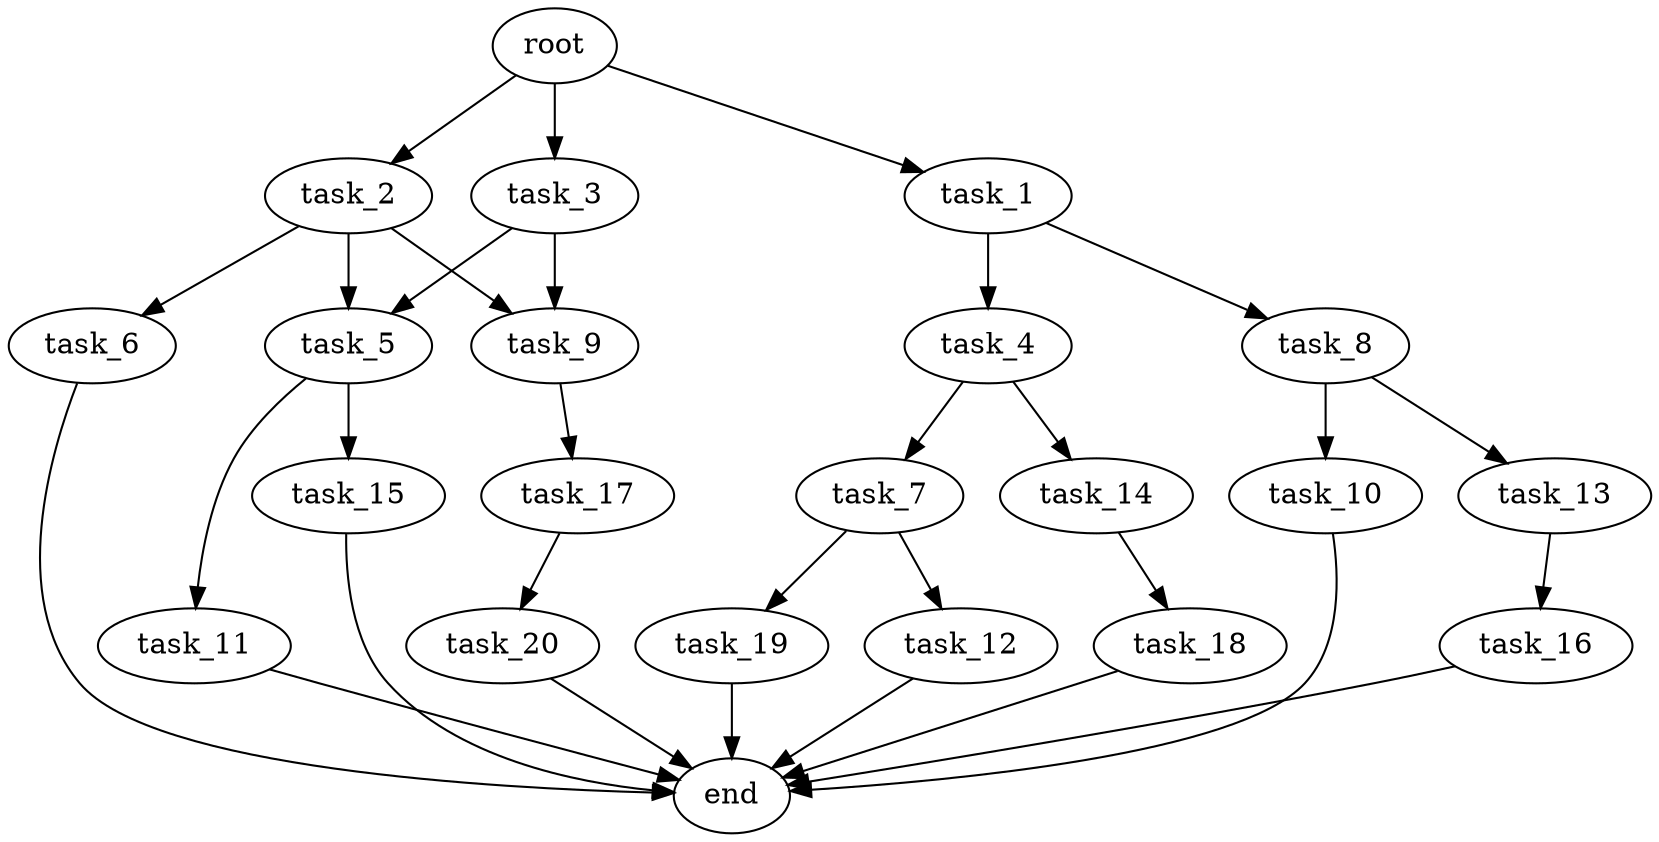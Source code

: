 digraph G {
  root [size="0.000000e+00"];
  task_1 [size="5.627275e+09"];
  task_2 [size="1.010803e+09"];
  task_3 [size="2.861642e+09"];
  task_4 [size="5.356799e+09"];
  task_5 [size="3.439348e+09"];
  task_6 [size="4.109489e+09"];
  task_7 [size="3.831052e+09"];
  task_8 [size="4.856362e+09"];
  task_9 [size="6.090013e+09"];
  task_10 [size="3.756192e+08"];
  task_11 [size="2.754866e+09"];
  task_12 [size="1.439383e+09"];
  task_13 [size="6.086944e+09"];
  task_14 [size="6.936919e+09"];
  task_15 [size="3.887865e+08"];
  task_16 [size="8.895853e+09"];
  task_17 [size="3.315609e+09"];
  task_18 [size="2.376555e+09"];
  task_19 [size="7.457752e+09"];
  task_20 [size="9.208429e+09"];
  end [size="0.000000e+00"];

  root -> task_1 [size="1.000000e-12"];
  root -> task_2 [size="1.000000e-12"];
  root -> task_3 [size="1.000000e-12"];
  task_1 -> task_4 [size="5.356799e+08"];
  task_1 -> task_8 [size="4.856362e+08"];
  task_2 -> task_5 [size="1.719674e+08"];
  task_2 -> task_6 [size="4.109489e+08"];
  task_2 -> task_9 [size="3.045006e+08"];
  task_3 -> task_5 [size="1.719674e+08"];
  task_3 -> task_9 [size="3.045006e+08"];
  task_4 -> task_7 [size="3.831052e+08"];
  task_4 -> task_14 [size="6.936919e+08"];
  task_5 -> task_11 [size="2.754866e+08"];
  task_5 -> task_15 [size="3.887865e+07"];
  task_6 -> end [size="1.000000e-12"];
  task_7 -> task_12 [size="1.439383e+08"];
  task_7 -> task_19 [size="7.457752e+08"];
  task_8 -> task_10 [size="3.756192e+07"];
  task_8 -> task_13 [size="6.086944e+08"];
  task_9 -> task_17 [size="3.315609e+08"];
  task_10 -> end [size="1.000000e-12"];
  task_11 -> end [size="1.000000e-12"];
  task_12 -> end [size="1.000000e-12"];
  task_13 -> task_16 [size="8.895853e+08"];
  task_14 -> task_18 [size="2.376555e+08"];
  task_15 -> end [size="1.000000e-12"];
  task_16 -> end [size="1.000000e-12"];
  task_17 -> task_20 [size="9.208429e+08"];
  task_18 -> end [size="1.000000e-12"];
  task_19 -> end [size="1.000000e-12"];
  task_20 -> end [size="1.000000e-12"];
}
